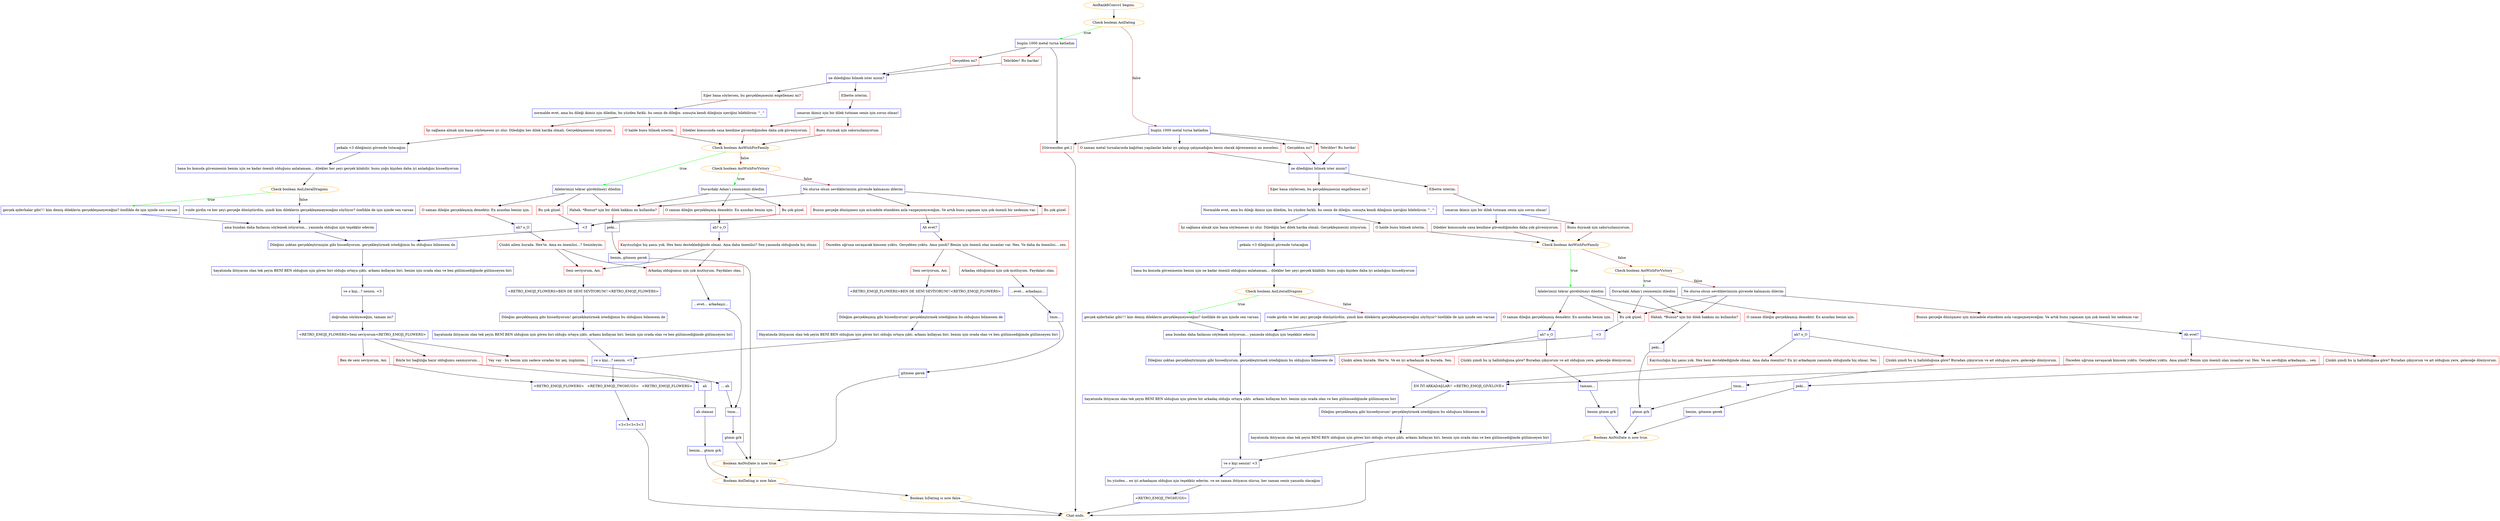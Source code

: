digraph {
	"AoiRank6Convo1 begins." [color=orange];
		"AoiRank6Convo1 begins." -> j783435710;
	j783435710 [label="Check boolean AoiDating",color=orange];
		j783435710 -> j3809880007 [label=true,color=green];
		j783435710 -> j390953316 [label=false,color=brown];
	j3809880007 [label="bugün 1000 metal turna katladım",shape=box,color=blue];
		j3809880007 -> j2868529210;
		j3809880007 -> j140128277;
		j3809880007 -> j1155504604;
	j390953316 [label="bugün 1000 metal turna katladım",shape=box,color=blue];
		j390953316 -> j3485566836;
		j390953316 -> j1501902428;
		j390953316 -> j307444522;
		j390953316 -> j1155504604;
	j2868529210 [label="Gerçekten mi?",shape=box,color=red];
		j2868529210 -> j2952496255;
	j140128277 [label="Tebrikler! Bu harika!",shape=box,color=red];
		j140128277 -> j2952496255;
	j1155504604 [label="[Görmezden gel.]",shape=box,color=red];
		j1155504604 -> "Chat ends.";
	j3485566836 [label="O zaman metal turnalarında kağıttan yapılanlar kadar iyi çalışıp çalışmadığını kesin olarak öğrenmemiz an meselesi.",shape=box,color=red];
		j3485566836 -> j3575972775;
	j1501902428 [label="Gerçekten mi?",shape=box,color=red];
		j1501902428 -> j3575972775;
	j307444522 [label="Tebrikler! Bu harika!",shape=box,color=red];
		j307444522 -> j3575972775;
	j2952496255 [label="ne dilediğimi bilmek ister misin?",shape=box,color=blue];
		j2952496255 -> j3490688872;
		j2952496255 -> j2737857279;
	"Chat ends." [color=orange];
	j3575972775 [label="ne dilediğimi bilmek ister misin?",shape=box,color=blue];
		j3575972775 -> j3738166698;
		j3575972775 -> j800676010;
	j3490688872 [label="Eğer bana söylersen, bu gerçekleşmesini engellemez mi?",shape=box,color=red];
		j3490688872 -> j3674785414;
	j2737857279 [label="Elbette isterim.",shape=box,color=red];
		j2737857279 -> j2904138123;
	j3738166698 [label="Eğer bana söylersen, bu gerçekleşmesini engellemez mi?",shape=box,color=red];
		j3738166698 -> j4202825834;
	j800676010 [label="Elbette isterim.",shape=box,color=red];
		j800676010 -> j2772752985;
	j3674785414 [label="normalde evet, ama bu dileği ikimiz için diledim, bu yüzden farklı. bu senin de dileğin. sonuçta kendi dileğinin içeriğini bilebilirsin ^_^",shape=box,color=blue];
		j3674785414 -> j870613888;
		j3674785414 -> j154467473;
	j2904138123 [label="umarım ikimiz için bir dilek tutmam senin için sorun olmaz!",shape=box,color=blue];
		j2904138123 -> j475251312;
		j2904138123 -> j4062772610;
	j4202825834 [label="Normalde evet, ama bu dileği ikimiz için diledim, bu yüzden farklı. bu senin de dileğin. sonuçta kendi dileğinin içeriğini bilebilirsin ^_^",shape=box,color=blue];
		j4202825834 -> j2612186202;
		j4202825834 -> j142854135;
	j2772752985 [label="umarım ikimiz için bir dilek tutmam senin için sorun olmaz!",shape=box,color=blue];
		j2772752985 -> j2775203621;
		j2772752985 -> j3268420778;
	j870613888 [label="İşi sağlama almak için bana söylemesen iyi olur. Dilediğin her dilek harika olmalı. Gerçekleşmesini istiyorum.",shape=box,color=red];
		j870613888 -> j816896593;
	j154467473 [label="O halde bunu bilmek isterim.",shape=box,color=red];
		j154467473 -> j3247860844;
	j475251312 [label="Dilekler konusunda sana kendime güvendiğimden daha çok güveniyorum.",shape=box,color=red];
		j475251312 -> j3247860844;
	j4062772610 [label="Bunu duymak için sabırsızlanıyorum.",shape=box,color=red];
		j4062772610 -> j3247860844;
	j2612186202 [label="İşi sağlama almak için bana söylemesen iyi olur. Dilediğin her dilek harika olmalı. Gerçekleşmesini istiyorum.",shape=box,color=red];
		j2612186202 -> j37062527;
	j142854135 [label="O halde bunu bilmek isterim.",shape=box,color=red];
		j142854135 -> j828909921;
	j2775203621 [label="Dilekler konusunda sana kendime güvendiğimden daha çok güveniyorum.",shape=box,color=red];
		j2775203621 -> j828909921;
	j3268420778 [label="Bunu duymak için sabırsızlanıyorum.",shape=box,color=red];
		j3268420778 -> j828909921;
	j816896593 [label="pekala <3 dileğimizi güvende tutacağım",shape=box,color=blue];
		j816896593 -> j3947519162;
	j3247860844 [label="Check boolean AoiWishForFamily",color=orange];
		j3247860844 -> j738711621 [label=true,color=green];
		j3247860844 -> j703318390 [label=false,color=brown];
	j37062527 [label="pekala <3 dileğimizi güvende tutacağım",shape=box,color=blue];
		j37062527 -> j628991773;
	j828909921 [label="Check boolean AoiWishForFamily",color=orange];
		j828909921 -> j3280297205 [label=true,color=green];
		j828909921 -> j960399770 [label=false,color=brown];
	j3947519162 [label="bana bu konuda güvenmenin benim için ne kadar önemli olduğunu anlatamam... dilekler her şeyi gerçek kılabilir. bunu çoğu kişiden daha iyi anladığını hissediyorum",shape=box,color=blue];
		j3947519162 -> j115447101;
	j738711621 [label="Ailelerimizi tekrar görebilmeyi diledim",shape=box,color=blue];
		j738711621 -> j1948914068;
		j738711621 -> j3214328873;
		j738711621 -> j1079618304;
	j703318390 [label="Check boolean AoiWishForVictory",color=orange];
		j703318390 -> j2880245749 [label=true,color=green];
		j703318390 -> j3349964382 [label=false,color=brown];
	j628991773 [label="bana bu konuda güvenmenin benim için ne kadar önemli olduğunu anlatamam... dilekler her şeyi gerçek kılabilir. bunu çoğu kişiden daha iyi anladığını hissediyorum",shape=box,color=blue];
		j628991773 -> j3584024800;
	j3280297205 [label="Ailelerimizi tekrar görebilmeyi diledim",shape=box,color=blue];
		j3280297205 -> j4058318722;
		j3280297205 -> j3940078043;
		j3280297205 -> j2283389893;
	j960399770 [label="Check boolean AoiWishForVictory",color=orange];
		j960399770 -> j4115164090 [label=true,color=green];
		j960399770 -> j287116652 [label=false,color=brown];
	j115447101 [label="Check boolean AoiLiteralDragons",color=orange];
		j115447101 -> j2903263746 [label=true,color=green];
		j115447101 -> j1423017284 [label=false,color=brown];
	j1948914068 [label="O zaman dileğin gerçekleşmiş demektir. En azından benim için.",shape=box,color=red];
		j1948914068 -> j3741941339;
	j3214328873 [label="Bu çok güzel.",shape=box,color=red];
		j3214328873 -> j811107641;
	j1079618304 [label="Hahah. *Bunun* için bir dilek hakkını mı kullandın?",shape=box,color=red];
		j1079618304 -> j1214333360;
	j2880245749 [label="Duvardaki Adam'ı yenmemizi diledim",shape=box,color=blue];
		j2880245749 -> j2499268936;
		j2880245749 -> j2534961965;
		j2880245749 -> j1079618304;
	j3349964382 [label="Ne olursa olsun sevdiklerimizin güvende kalmasını dilerim",shape=box,color=blue];
		j3349964382 -> j808758374;
		j3349964382 -> j984758882;
		j3349964382 -> j1079618304;
	j3584024800 [label="Check boolean AoiLiteralDragons",color=orange];
		j3584024800 -> j3557069598 [label=true,color=green];
		j3584024800 -> j13194123 [label=false,color=brown];
	j4058318722 [label="O zaman dileğin gerçekleşmiş demektir. En azından benim için.",shape=box,color=red];
		j4058318722 -> j847957870;
	j3940078043 [label="Bu çok güzel.",shape=box,color=red];
		j3940078043 -> j953161400;
	j2283389893 [label="Hahah. *Bunun* için bir dilek hakkını mı kullandın?",shape=box,color=red];
		j2283389893 -> j3963370767;
	j4115164090 [label="Duvardaki Adam'ı yenmemizi diledim",shape=box,color=blue];
		j4115164090 -> j3465265352;
		j4115164090 -> j3940078043;
		j4115164090 -> j2283389893;
	j287116652 [label="Ne olursa olsun sevdiklerimizin güvende kalmasını dilerim",shape=box,color=blue];
		j287116652 -> j1745650933;
		j287116652 -> j3940078043;
		j287116652 -> j2283389893;
	j2903263746 [label="gerçek ejderhalar gibi!!! kim demiş dileklerin gerçekleşmeyeceğini? özellikle de işin içinde sen varsan",shape=box,color=blue];
		j2903263746 -> j3807864188;
	j1423017284 [label="voide girdin ve her şeyi gerçeğe dönüştürdün. şimdi kim dileklerin gerçekleşemeyeceğini söylüyor? özellikle de işin içinde sen varsan",shape=box,color=blue];
		j1423017284 -> j3807864188;
	j3741941339 [label="ah? o_O",shape=box,color=blue];
		j3741941339 -> j120618780;
	j811107641 [label="<3",shape=box,color=blue];
		j811107641 -> j3639099357;
	j1214333360 [label="peki...",shape=box,color=blue];
		j1214333360 -> j4010206332;
	j2499268936 [label="O zaman dileğin gerçekleşmiş demektir. En azından benim için.",shape=box,color=red];
		j2499268936 -> j2989716053;
	j2534961965 [label="Bu çok güzel.",shape=box,color=red];
		j2534961965 -> j811107641;
	j808758374 [label="Bunun gerçeğe dönüşmesi için mücadele etmekten asla vazgeçmeyeceğim. Ve artık bunu yapmam için çok önemli bir nedenim var.",shape=box,color=red];
		j808758374 -> j1830125876;
	j984758882 [label="Bu çok güzel.",shape=box,color=red];
		j984758882 -> j811107641;
	j3557069598 [label="gerçek ejderhalar gibi!!! kim demiş dileklerin gerçekleşmeyeceğini? özellikle de işin içinde sen varsan",shape=box,color=blue];
		j3557069598 -> j2971930932;
	j13194123 [label="voide girdin ve her şeyi gerçeğe dönüştürdün. şimdi kim dileklerin gerçekleşemeyeceğini söylüyor? özellikle de işin içinde sen varsan",shape=box,color=blue];
		j13194123 -> j2971930932;
	j847957870 [label="ah? o_O",shape=box,color=blue];
		j847957870 -> j2356047241;
		j847957870 -> j3740430761;
	j953161400 [label="<3",shape=box,color=blue];
		j953161400 -> j2113693547;
	j3963370767 [label="peki...",shape=box,color=blue];
		j3963370767 -> j2510865374;
	j3465265352 [label="O zaman dileğin gerçekleşmiş demektir. En azından benim için.",shape=box,color=red];
		j3465265352 -> j2625400376;
	j1745650933 [label="Bunun gerçeğe dönüşmesi için mücadele etmekten asla vazgeçmeyeceğim. Ve artık bunu yapmam için çok önemli bir nedenim var.",shape=box,color=red];
		j1745650933 -> j4265114190;
	j3807864188 [label="ama bundan daha fazlasını söylemek istiyorum... yanımda olduğun için teşekkür ederim",shape=box,color=blue];
		j3807864188 -> j3639099357;
	j120618780 [label="Çünkü ailem burada. Hex'te. Ama en önemlisi...? Seninleyim.",shape=box,color=red];
		j120618780 -> j2758559225;
		j120618780 -> j865907815;
	j3639099357 [label="Dileğimi çoktan gerçekleştirmişim gibi hissediyorum. gerçekleştirmek istediğimin bu olduğunu bilmesem de",shape=box,color=blue];
		j3639099357 -> j1507160193;
	j4010206332 [label="benim, gitmem gerek",shape=box,color=blue];
		j4010206332 -> j2447544522;
	j2989716053 [label="ah? o_O",shape=box,color=blue];
		j2989716053 -> j773031086;
	j1830125876 [label="Ah evet?",shape=box,color=blue];
		j1830125876 -> j41033370;
	j2971930932 [label="ama bundan daha fazlasını söylemek istiyorum... yanımda olduğun için teşekkür ederim",shape=box,color=blue];
		j2971930932 -> j2113693547;
	j2356047241 [label="Çünkü ailem burada. Hex'te. Ve en iyi arkadaşım da burada. Sen.",shape=box,color=red];
		j2356047241 -> j1354950080;
	j3740430761 [label="Çünkü şimdi bu iş hallolduğuna göre? Buradan çıkıyorum ve ait olduğum yere, geleceğe dönüyorum.",shape=box,color=red];
		j3740430761 -> j2041484998;
	j2113693547 [label="Dileğimi çoktan gerçekleştirmişim gibi hissediyorum. gerçekleştirmek istediğimin bu olduğunu bilmesem de",shape=box,color=blue];
		j2113693547 -> j4173904023;
	j2510865374 [label="gtmm grk",shape=box,color=blue];
		j2510865374 -> j2246494386;
	j2625400376 [label="ah? o_O",shape=box,color=blue];
		j2625400376 -> j241092477;
		j2625400376 -> j3158273467;
	j4265114190 [label="Ah evet?",shape=box,color=blue];
		j4265114190 -> j2376150189;
		j4265114190 -> j1371340801;
	j2758559225 [label="Seni seviyorum, Aoi.",shape=box,color=red];
		j2758559225 -> j1580271936;
	j865907815 [label="Arkadaş olduğumuz için çok mutluyum. Faydaları olan.",shape=box,color=red];
		j865907815 -> j3044456973;
	j1507160193 [label="hayatımda ihtiyacım olan tek şeyin BENİ BEN olduğum için gören biri olduğu ortaya çıktı. arkamı kollayan biri. benim için orada olan ve ben gülümsediğimde gülümseyen biri",shape=box,color=blue];
		j1507160193 -> j1892768778;
	j2447544522 [label="Boolean AoiNoDate is now true.",color=orange];
		j2447544522 -> j2417470976;
	j773031086 [label="Kayıtsızlığın hiç şansı yok. Hex beni desteklediğinde olmaz. Ama daha önemlisi? Sen yanımda olduğunda hiç olmaz.",shape=box,color=red];
		j773031086 -> j2758559225;
		j773031086 -> j865907815;
	j41033370 [label="Önceden uğruna savaşacak kimsem yoktu. Gerçekten yoktu. Ama şimdi? Benim için önemli olan insanlar var. Hex. Ve daha da önemlisi... sen.",shape=box,color=red];
		j41033370 -> j1223683399;
		j41033370 -> j2943170220;
	j1354950080 [label="EN İYİ ARKADAŞLAR!! <RETRO_EMOJI_GIVELOVE>",shape=box,color=blue];
		j1354950080 -> j2595501004;
	j2041484998 [label="tamam...",shape=box,color=blue];
		j2041484998 -> j3621618502;
	j4173904023 [label="hayatımda ihtiyacım olan tek şeyin BENİ BEN olduğum için gören bir arkadaş olduğu ortaya çıktı. arkamı kollayan biri. benim için orada olan ve ben gülümsediğimde gülümseyen biri",shape=box,color=blue];
		j4173904023 -> j3273503592;
	j2246494386 [label="Boolean AoiNoDate is now true.",color=orange];
		j2246494386 -> "Chat ends.";
	j241092477 [label="Kayıtsızlığın hiç şansı yok. Hex beni desteklediğinde olmaz. Ama daha önemlisi? En iyi arkadaşım yanımda olduğunda hiç olmaz. Sen.",shape=box,color=red];
		j241092477 -> j1354950080;
	j3158273467 [label="Çünkü şimdi bu iş hallolduğuna göre? Buradan çıkıyorum ve ait olduğum yere, geleceğe dönüyorum.",shape=box,color=red];
		j3158273467 -> j3612507327;
	j2376150189 [label="Önceden uğruna savaşacak kimsem yoktu. Gerçekten yoktu. Ama şimdi? Benim için önemli olan insanlar var. Hex. Ve en sevdiğim arkadaşım... sen.",shape=box,color=red];
		j2376150189 -> j1354950080;
	j1371340801 [label="Çünkü şimdi bu iş hallolduğuna göre? Buradan çıkıyorum ve ait olduğum yere, geleceğe dönüyorum.",shape=box,color=red];
		j1371340801 -> j938454231;
	j1580271936 [label="<RETRO_EMOJI_FLOWERS>BEN DE SENİ SEVİYORUM!!<RETRO_EMOJI_FLOWERS>",shape=box,color=blue];
		j1580271936 -> j2449579232;
	j3044456973 [label="...evet... arkadaşız...",shape=box,color=blue];
		j3044456973 -> j4044605847;
	j1892768778 [label="ve o kişi...? sensin. <3",shape=box,color=blue];
		j1892768778 -> j2597993724;
	j2417470976 [label="Boolean AoiDating is now false.",color=orange];
		j2417470976 -> j178902881;
	j1223683399 [label="Seni seviyorum, Aoi.",shape=box,color=red];
		j1223683399 -> j1224139830;
	j2943170220 [label="Arkadaş olduğumuz için çok mutluyum. Faydaları olan.",shape=box,color=red];
		j2943170220 -> j2812821864;
	j2595501004 [label="Dileğim gerçekleşmiş gibi hissediyorum! gerçekleştirmek istediğimin bu olduğunu bilmesem de",shape=box,color=blue];
		j2595501004 -> j953698341;
	j3621618502 [label="benim gtmm grk",shape=box,color=blue];
		j3621618502 -> j2246494386;
	j3273503592 [label="ve o kişi sensin! <3",shape=box,color=blue];
		j3273503592 -> j3642417683;
	j3612507327 [label="tmm...",shape=box,color=blue];
		j3612507327 -> j2510865374;
	j938454231 [label="peki...",shape=box,color=blue];
		j938454231 -> j2354694944;
	j2449579232 [label="Dileğim gerçekleşmiş gibi hissediyorum! gerçekleştirmek istediğimin bu olduğunu bilmesem de",shape=box,color=blue];
		j2449579232 -> j830796030;
	j4044605847 [label="tmm...",shape=box,color=blue];
		j4044605847 -> j2614949989;
	j2597993724 [label="doğrudan söyleyeceğim, tamam mı?",shape=box,color=blue];
		j2597993724 -> j291364469;
	j178902881 [label="Boolean IsDating is now false.",color=orange];
		j178902881 -> "Chat ends.";
	j1224139830 [label="<RETRO_EMOJI_FLOWERS>BEN DE SENİ SEVİYORUM!!<RETRO_EMOJI_FLOWERS>",shape=box,color=blue];
		j1224139830 -> j1068653109;
	j2812821864 [label="...evet... arkadaşız...",shape=box,color=blue];
		j2812821864 -> j1581645195;
	j953698341 [label="hayatımda ihtiyacım olan tek şeyin BENİ BEN olduğum için gören biri olduğu ortaya çıktı. arkamı kollayan biri. benim için orada olan ve ben gülümsediğimde gülümseyen biri",shape=box,color=blue];
		j953698341 -> j3273503592;
	j3642417683 [label="bu yüzden... en iyi arkadaşım olduğun için teşekkür ederim. ve ne zaman ihtiyacın olursa, her zaman senin yanında olacağım",shape=box,color=blue];
		j3642417683 -> j2792338544;
	j2354694944 [label="benim, gitmem gerek",shape=box,color=blue];
		j2354694944 -> j2246494386;
	j830796030 [label="hayatımda ihtiyacım olan tek şeyin BENİ BEN olduğum için gören biri olduğu ortaya çıktı. arkamı kollayan biri. benim için orada olan ve ben gülümsediğimde gülümseyen biri",shape=box,color=blue];
		j830796030 -> j631546813;
	j2614949989 [label="gtmm grk",shape=box,color=blue];
		j2614949989 -> j2447544522;
	j291364469 [label="<RETRO_EMOJI_FLOWERS>Seni seviyorum<RETRO_EMOJI_FLOWERS>",shape=box,color=blue];
		j291364469 -> j971254261;
		j291364469 -> j3259533118;
		j291364469 -> j1473562244;
	j1068653109 [label="Dileğim gerçekleşmiş gibi hissediyorum! gerçekleştirmek istediğimin bu olduğunu bilmesem de",shape=box,color=blue];
		j1068653109 -> j332768734;
	j1581645195 [label="tmm...",shape=box,color=blue];
		j1581645195 -> j1007503293;
	j2792338544 [label="<RETRO_EMOJI_TWOHUGS>",shape=box,color=blue];
		j2792338544 -> "Chat ends.";
	j631546813 [label="ve o kişi...? sensin. <3",shape=box,color=blue];
		j631546813 -> j3358652932;
	j971254261 [label="Ben de seni seviyorum, Aoi.",shape=box,color=red];
		j971254261 -> j3358652932;
	j3259533118 [label="Böyle bir bağlılığa hazır olduğumu sanmıyorum...",shape=box,color=red];
		j3259533118 -> j3982073494;
	j1473562244 [label="Vay vay - bu benim için sadece sıradan bir şey, üzgünüm.",shape=box,color=red];
		j1473562244 -> j451569263;
	j332768734 [label="Hayatımda ihtiyacım olan tek şeyin BENİ BEN olduğum için gören biri olduğu ortaya çıktı. arkamı kollayan biri. benim için orada olan ve ben gülümsediğimde gülümseyen biri",shape=box,color=blue];
		j332768734 -> j631546813;
	j1007503293 [label="gitmem gerek",shape=box,color=blue];
		j1007503293 -> j2447544522;
	j3358652932 [label="<RETRO_EMOJI_FLOWERS>   <RETRO_EMOJI_TWOHUGS>   <RETRO_EMOJI_FLOWERS>",shape=box,color=blue];
		j3358652932 -> j492764616;
	j3982073494 [label="ah",shape=box,color=blue];
		j3982073494 -> j2201727867;
	j451569263 [label="... ah",shape=box,color=blue];
		j451569263 -> j4044605847;
	j492764616 [label="<3<3<3<3<3",shape=box,color=blue];
		j492764616 -> "Chat ends.";
	j2201727867 [label="ah olamaz",shape=box,color=blue];
		j2201727867 -> j1061942778;
	j1061942778 [label="benim... gtmm grk",shape=box,color=blue];
		j1061942778 -> j2417470976;
}
